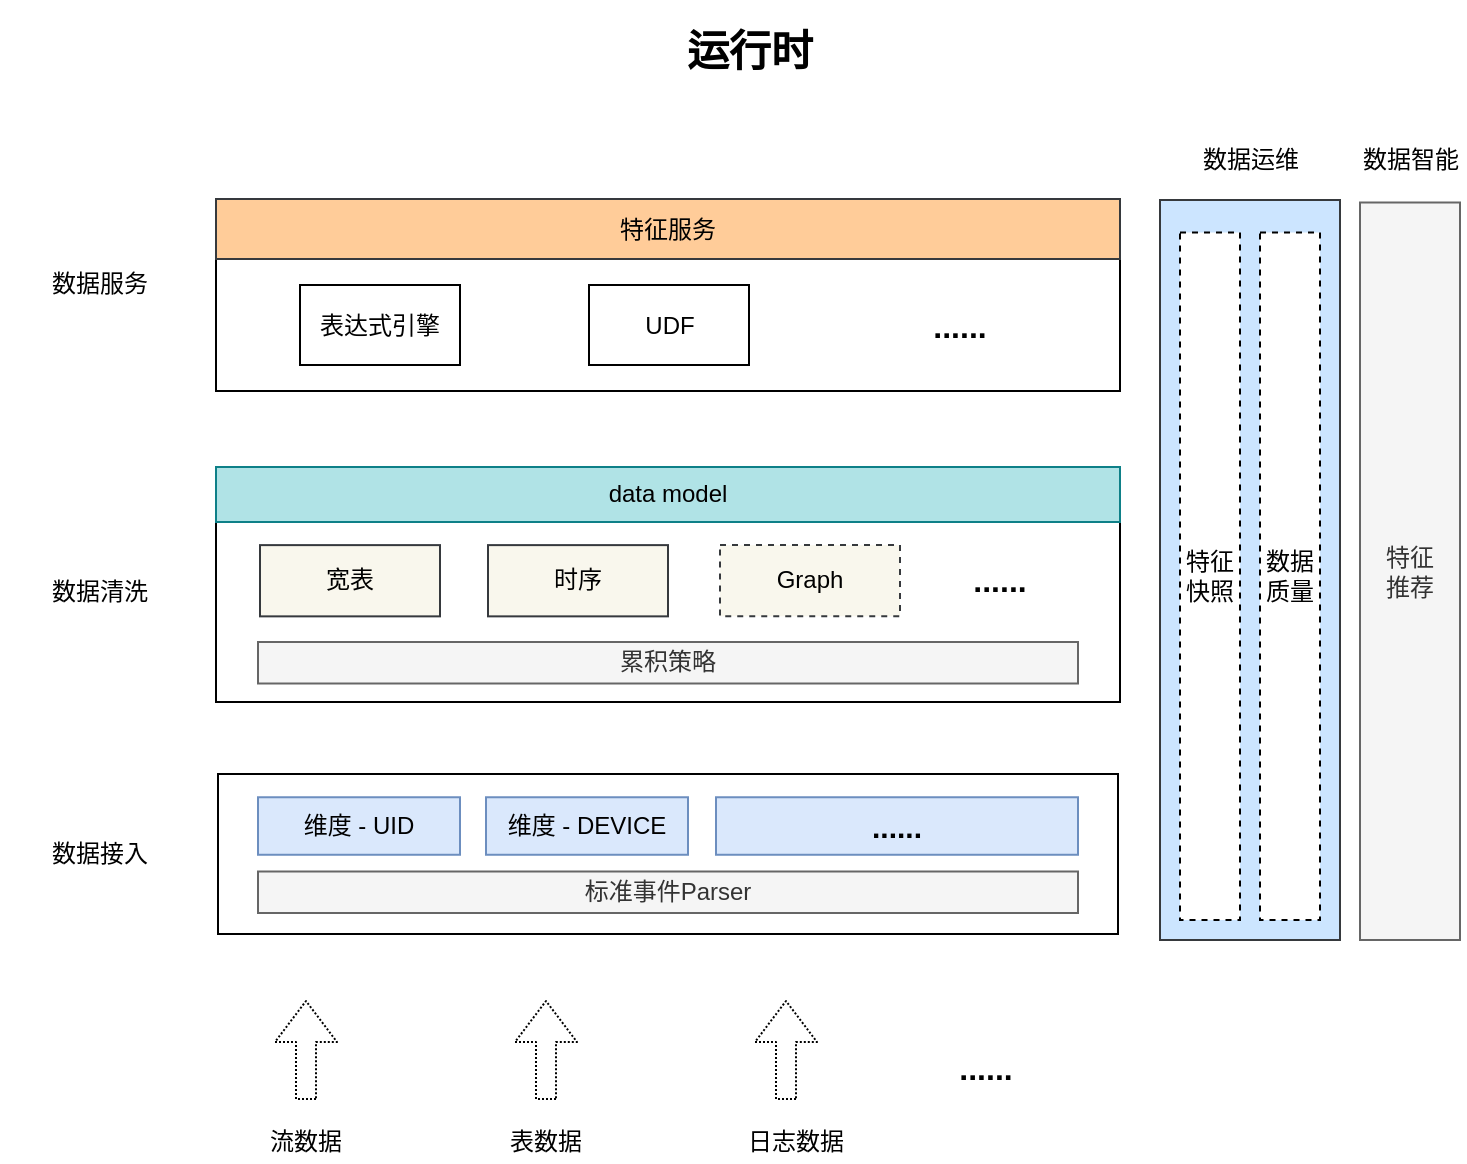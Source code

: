 <mxfile version="13.6.6" type="github">
  <diagram id="QnddB123hXlqAd3oOhhn" name="Page-1">
    <mxGraphModel dx="1261" dy="843" grid="1" gridSize="10" guides="1" tooltips="1" connect="1" arrows="1" fold="1" page="1" pageScale="1" pageWidth="827" pageHeight="1169" math="0" shadow="0">
      <root>
        <mxCell id="0" />
        <mxCell id="1" parent="0" />
        <mxCell id="zndaSrmWGVUgQUrj7MT--18" value="" style="rounded=0;whiteSpace=wrap;html=1;" parent="1" vertex="1">
          <mxGeometry x="188" y="271" width="452" height="90" as="geometry" />
        </mxCell>
        <mxCell id="zndaSrmWGVUgQUrj7MT--9" value="数据接入" style="text;html=1;strokeColor=none;fillColor=none;align=center;verticalAlign=middle;whiteSpace=wrap;rounded=0;dashed=1;" parent="1" vertex="1">
          <mxGeometry x="80" y="424.5" width="100" height="25" as="geometry" />
        </mxCell>
        <mxCell id="zndaSrmWGVUgQUrj7MT--16" style="edgeStyle=orthogonalEdgeStyle;rounded=0;orthogonalLoop=1;jettySize=auto;html=1;exitX=0.5;exitY=1;exitDx=0;exitDy=0;dashed=1;dashPattern=1 1;" parent="1" source="zndaSrmWGVUgQUrj7MT--9" target="zndaSrmWGVUgQUrj7MT--9" edge="1">
          <mxGeometry relative="1" as="geometry" />
        </mxCell>
        <mxCell id="zndaSrmWGVUgQUrj7MT--17" value="数据清洗" style="text;html=1;strokeColor=none;fillColor=none;align=center;verticalAlign=middle;whiteSpace=wrap;rounded=0;dashed=1;" parent="1" vertex="1">
          <mxGeometry x="80" y="293.18" width="100" height="25" as="geometry" />
        </mxCell>
        <mxCell id="zndaSrmWGVUgQUrj7MT--20" value="宽表" style="rounded=0;whiteSpace=wrap;html=1;fillColor=#f9f7ed;strokeColor=#36393d;" parent="1" vertex="1">
          <mxGeometry x="210" y="282.56" width="90" height="35.62" as="geometry" />
        </mxCell>
        <mxCell id="zndaSrmWGVUgQUrj7MT--21" value="时序" style="rounded=0;whiteSpace=wrap;html=1;fillColor=#f9f7ed;strokeColor=#36393d;" parent="1" vertex="1">
          <mxGeometry x="324" y="282.56" width="90" height="35.62" as="geometry" />
        </mxCell>
        <mxCell id="zndaSrmWGVUgQUrj7MT--22" value="Graph" style="rounded=0;whiteSpace=wrap;html=1;fillColor=#f9f7ed;strokeColor=#36393d;dashed=1;" parent="1" vertex="1">
          <mxGeometry x="440" y="282.56" width="90" height="35.62" as="geometry" />
        </mxCell>
        <mxCell id="zndaSrmWGVUgQUrj7MT--23" value="&lt;b&gt;&lt;font style=&quot;font-size: 16px&quot;&gt;......&lt;/font&gt;&lt;/b&gt;" style="text;html=1;strokeColor=none;fillColor=none;align=center;verticalAlign=middle;whiteSpace=wrap;rounded=0;dashed=1;" parent="1" vertex="1">
          <mxGeometry x="530" y="287.88" width="100" height="25" as="geometry" />
        </mxCell>
        <mxCell id="zndaSrmWGVUgQUrj7MT--24" value="数据服务" style="text;html=1;strokeColor=none;fillColor=none;align=center;verticalAlign=middle;whiteSpace=wrap;rounded=0;dashed=1;" parent="1" vertex="1">
          <mxGeometry x="80" y="139.5" width="100" height="25" as="geometry" />
        </mxCell>
        <mxCell id="zndaSrmWGVUgQUrj7MT--25" value="" style="rounded=0;whiteSpace=wrap;html=1;" parent="1" vertex="1">
          <mxGeometry x="188" y="139.5" width="452" height="66" as="geometry" />
        </mxCell>
        <mxCell id="zndaSrmWGVUgQUrj7MT--26" value="表达式引擎" style="rounded=0;whiteSpace=wrap;html=1;" parent="1" vertex="1">
          <mxGeometry x="230" y="152.5" width="80" height="40" as="geometry" />
        </mxCell>
        <mxCell id="zndaSrmWGVUgQUrj7MT--27" value="特征服务" style="rounded=0;whiteSpace=wrap;html=1;fillColor=#ffcc99;strokeColor=#36393d;" parent="1" vertex="1">
          <mxGeometry x="188" y="109.5" width="452" height="30" as="geometry" />
        </mxCell>
        <mxCell id="zndaSrmWGVUgQUrj7MT--28" value="UDF" style="rounded=0;whiteSpace=wrap;html=1;" parent="1" vertex="1">
          <mxGeometry x="374.5" y="152.5" width="80" height="40" as="geometry" />
        </mxCell>
        <mxCell id="zndaSrmWGVUgQUrj7MT--29" value="&lt;b&gt;&lt;font style=&quot;font-size: 16px&quot;&gt;......&lt;/font&gt;&lt;/b&gt;" style="text;html=1;strokeColor=none;fillColor=none;align=center;verticalAlign=middle;whiteSpace=wrap;rounded=0;dashed=1;" parent="1" vertex="1">
          <mxGeometry x="510" y="160" width="100" height="25" as="geometry" />
        </mxCell>
        <mxCell id="zndaSrmWGVUgQUrj7MT--31" value="" style="rounded=0;whiteSpace=wrap;html=1;fillColor=#cce5ff;strokeColor=#36393d;" parent="1" vertex="1">
          <mxGeometry x="660" y="110" width="90" height="370" as="geometry" />
        </mxCell>
        <mxCell id="zndaSrmWGVUgQUrj7MT--32" value="数据运维" style="text;html=1;strokeColor=none;fillColor=none;align=center;verticalAlign=middle;whiteSpace=wrap;rounded=0;" parent="1" vertex="1">
          <mxGeometry x="677.5" y="80" width="55" height="20" as="geometry" />
        </mxCell>
        <mxCell id="zndaSrmWGVUgQUrj7MT--33" value="特征&lt;br&gt;快照" style="rounded=0;whiteSpace=wrap;html=1;dashed=1;" parent="1" vertex="1">
          <mxGeometry x="670" y="126.25" width="30" height="343.75" as="geometry" />
        </mxCell>
        <mxCell id="zndaSrmWGVUgQUrj7MT--34" value="&lt;b&gt;&lt;font style=&quot;font-size: 21px&quot;&gt;运行时&lt;/font&gt;&lt;/b&gt;" style="text;html=1;strokeColor=none;fillColor=none;align=center;verticalAlign=middle;whiteSpace=wrap;rounded=0;dashed=1;" parent="1" vertex="1">
          <mxGeometry x="310" y="10" width="290" height="50" as="geometry" />
        </mxCell>
        <mxCell id="zndaSrmWGVUgQUrj7MT--35" value="数据&lt;br&gt;质量" style="rounded=0;whiteSpace=wrap;html=1;dashed=1;" parent="1" vertex="1">
          <mxGeometry x="710" y="126.25" width="30" height="343.75" as="geometry" />
        </mxCell>
        <mxCell id="zndaSrmWGVUgQUrj7MT--39" value="特征&lt;br&gt;推荐" style="rounded=0;whiteSpace=wrap;html=1;fillColor=#f5f5f5;strokeColor=#666666;fontColor=#333333;" parent="1" vertex="1">
          <mxGeometry x="760" y="111.25" width="50" height="368.75" as="geometry" />
        </mxCell>
        <mxCell id="zndaSrmWGVUgQUrj7MT--40" value="数据智能" style="text;html=1;strokeColor=none;fillColor=none;align=center;verticalAlign=middle;whiteSpace=wrap;rounded=0;" parent="1" vertex="1">
          <mxGeometry x="757.5" y="80" width="55" height="20" as="geometry" />
        </mxCell>
        <mxCell id="vi3C4giV0q3X78kR-e_O-1" value="" style="group" parent="1" vertex="1" connectable="0">
          <mxGeometry x="213" y="510" width="410" height="80" as="geometry" />
        </mxCell>
        <mxCell id="zndaSrmWGVUgQUrj7MT--4" value="" style="group" parent="vi3C4giV0q3X78kR-e_O-1" vertex="1" connectable="0">
          <mxGeometry width="40" height="80" as="geometry" />
        </mxCell>
        <mxCell id="zndaSrmWGVUgQUrj7MT--2" value="" style="shape=flexArrow;endArrow=classic;html=1;width=10;endSize=6.5;dashed=1;dashPattern=1 1;" parent="zndaSrmWGVUgQUrj7MT--4" edge="1">
          <mxGeometry width="50" height="50" relative="1" as="geometry">
            <mxPoint x="20" y="50" as="sourcePoint" />
            <mxPoint x="20" as="targetPoint" />
          </mxGeometry>
        </mxCell>
        <mxCell id="zndaSrmWGVUgQUrj7MT--3" value="流数据" style="text;html=1;strokeColor=none;fillColor=none;align=center;verticalAlign=middle;whiteSpace=wrap;rounded=0;dashed=1;" parent="zndaSrmWGVUgQUrj7MT--4" vertex="1">
          <mxGeometry y="61" width="40" height="20" as="geometry" />
        </mxCell>
        <mxCell id="zndaSrmWGVUgQUrj7MT--5" value="" style="group" parent="vi3C4giV0q3X78kR-e_O-1" vertex="1" connectable="0">
          <mxGeometry x="120" width="40" height="80" as="geometry" />
        </mxCell>
        <mxCell id="zndaSrmWGVUgQUrj7MT--6" value="" style="shape=flexArrow;endArrow=classic;html=1;width=10;endSize=6.5;dashed=1;dashPattern=1 1;" parent="zndaSrmWGVUgQUrj7MT--5" edge="1">
          <mxGeometry width="50" height="50" relative="1" as="geometry">
            <mxPoint x="20" y="50" as="sourcePoint" />
            <mxPoint x="20" as="targetPoint" />
          </mxGeometry>
        </mxCell>
        <mxCell id="zndaSrmWGVUgQUrj7MT--7" value="表数据" style="text;html=1;strokeColor=none;fillColor=none;align=center;verticalAlign=middle;whiteSpace=wrap;rounded=0;dashed=1;" parent="zndaSrmWGVUgQUrj7MT--5" vertex="1">
          <mxGeometry y="61" width="40" height="20" as="geometry" />
        </mxCell>
        <mxCell id="zndaSrmWGVUgQUrj7MT--10" value="" style="group" parent="vi3C4giV0q3X78kR-e_O-1" vertex="1" connectable="0">
          <mxGeometry x="240" width="50" height="80" as="geometry" />
        </mxCell>
        <mxCell id="zndaSrmWGVUgQUrj7MT--11" value="" style="shape=flexArrow;endArrow=classic;html=1;width=10;endSize=6.5;dashed=1;dashPattern=1 1;" parent="zndaSrmWGVUgQUrj7MT--10" edge="1">
          <mxGeometry width="50" height="50" relative="1" as="geometry">
            <mxPoint x="20" y="50" as="sourcePoint" />
            <mxPoint x="20" as="targetPoint" />
          </mxGeometry>
        </mxCell>
        <mxCell id="zndaSrmWGVUgQUrj7MT--12" value="日志数据" style="text;html=1;strokeColor=none;fillColor=none;align=center;verticalAlign=middle;whiteSpace=wrap;rounded=0;dashed=1;" parent="zndaSrmWGVUgQUrj7MT--10" vertex="1">
          <mxGeometry y="61" width="50" height="20" as="geometry" />
        </mxCell>
        <mxCell id="zndaSrmWGVUgQUrj7MT--13" value="&lt;b&gt;&lt;font style=&quot;font-size: 16px&quot;&gt;......&lt;/font&gt;&lt;/b&gt;" style="text;html=1;strokeColor=none;fillColor=none;align=center;verticalAlign=middle;whiteSpace=wrap;rounded=0;dashed=1;" parent="vi3C4giV0q3X78kR-e_O-1" vertex="1">
          <mxGeometry x="310" y="21" width="100" height="25" as="geometry" />
        </mxCell>
        <mxCell id="zndaSrmWGVUgQUrj7MT--19" value="data model" style="rounded=0;whiteSpace=wrap;html=1;fillColor=#b0e3e6;strokeColor=#0e8088;" parent="1" vertex="1">
          <mxGeometry x="188" y="243.5" width="452" height="27.5" as="geometry" />
        </mxCell>
        <mxCell id="uzR_PsW6GldcZMxFTIQ_-2" value="" style="group" vertex="1" connectable="0" parent="1">
          <mxGeometry x="189" y="397" width="450" height="80" as="geometry" />
        </mxCell>
        <mxCell id="zndaSrmWGVUgQUrj7MT--1" value="" style="rounded=0;whiteSpace=wrap;html=1;" parent="uzR_PsW6GldcZMxFTIQ_-2" vertex="1">
          <mxGeometry width="450" height="80" as="geometry" />
        </mxCell>
        <mxCell id="zndaSrmWGVUgQUrj7MT--14" value="标准事件Parser" style="rounded=0;whiteSpace=wrap;html=1;fillColor=#f5f5f5;strokeColor=#666666;fontColor=#333333;" parent="uzR_PsW6GldcZMxFTIQ_-2" vertex="1">
          <mxGeometry x="20" y="48.75" width="410" height="20.75" as="geometry" />
        </mxCell>
        <mxCell id="zndaSrmWGVUgQUrj7MT--15" value="维度 - UID" style="rounded=0;whiteSpace=wrap;html=1;fillColor=#dae8fc;strokeColor=#6c8ebf;" parent="uzR_PsW6GldcZMxFTIQ_-2" vertex="1">
          <mxGeometry x="20" y="11.63" width="101" height="28.75" as="geometry" />
        </mxCell>
        <mxCell id="vi3C4giV0q3X78kR-e_O-2" value="维度 - DEVICE" style="rounded=0;whiteSpace=wrap;html=1;fillColor=#dae8fc;strokeColor=#6c8ebf;" parent="uzR_PsW6GldcZMxFTIQ_-2" vertex="1">
          <mxGeometry x="134" y="11.63" width="101" height="28.75" as="geometry" />
        </mxCell>
        <mxCell id="vi3C4giV0q3X78kR-e_O-3" value="&lt;b&gt;&lt;font style=&quot;font-size: 15px&quot;&gt;......&lt;/font&gt;&lt;/b&gt;" style="rounded=0;whiteSpace=wrap;html=1;fillColor=#dae8fc;strokeColor=#6c8ebf;" parent="uzR_PsW6GldcZMxFTIQ_-2" vertex="1">
          <mxGeometry x="249" y="11.63" width="181" height="28.75" as="geometry" />
        </mxCell>
        <mxCell id="uzR_PsW6GldcZMxFTIQ_-9" value="累积策略" style="rounded=0;whiteSpace=wrap;html=1;fillColor=#f5f5f5;strokeColor=#666666;fontColor=#333333;" vertex="1" parent="1">
          <mxGeometry x="209" y="331" width="410" height="20.75" as="geometry" />
        </mxCell>
      </root>
    </mxGraphModel>
  </diagram>
</mxfile>
